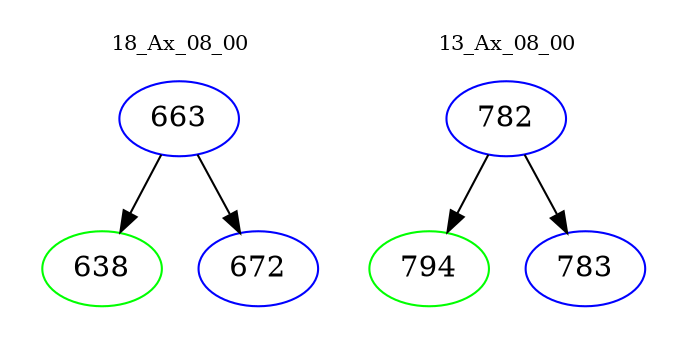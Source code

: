 digraph{
subgraph cluster_0 {
color = white
label = "18_Ax_08_00";
fontsize=10;
T0_663 [label="663", color="blue"]
T0_663 -> T0_638 [color="black"]
T0_638 [label="638", color="green"]
T0_663 -> T0_672 [color="black"]
T0_672 [label="672", color="blue"]
}
subgraph cluster_1 {
color = white
label = "13_Ax_08_00";
fontsize=10;
T1_782 [label="782", color="blue"]
T1_782 -> T1_794 [color="black"]
T1_794 [label="794", color="green"]
T1_782 -> T1_783 [color="black"]
T1_783 [label="783", color="blue"]
}
}
